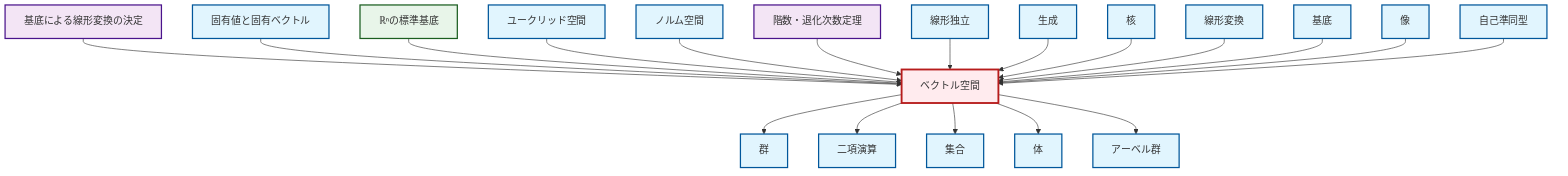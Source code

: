 graph TD
    classDef definition fill:#e1f5fe,stroke:#01579b,stroke-width:2px
    classDef theorem fill:#f3e5f5,stroke:#4a148c,stroke-width:2px
    classDef axiom fill:#fff3e0,stroke:#e65100,stroke-width:2px
    classDef example fill:#e8f5e9,stroke:#1b5e20,stroke-width:2px
    classDef current fill:#ffebee,stroke:#b71c1c,stroke-width:3px
    def-field["体"]:::definition
    def-binary-operation["二項演算"]:::definition
    def-linear-transformation["線形変換"]:::definition
    def-basis["基底"]:::definition
    thm-linear-transformation-basis["基底による線形変換の決定"]:::theorem
    ex-standard-basis-rn["ℝⁿの標準基底"]:::example
    def-vector-space["ベクトル空間"]:::definition
    def-linear-independence["線形独立"]:::definition
    def-kernel["核"]:::definition
    def-normed-vector-space["ノルム空間"]:::definition
    def-group["群"]:::definition
    def-eigenvalue-eigenvector["固有値と固有ベクトル"]:::definition
    def-image["像"]:::definition
    def-endomorphism["自己準同型"]:::definition
    def-set["集合"]:::definition
    def-abelian-group["アーベル群"]:::definition
    thm-rank-nullity["階数・退化次数定理"]:::theorem
    def-span["生成"]:::definition
    def-euclidean-space["ユークリッド空間"]:::definition
    thm-linear-transformation-basis --> def-vector-space
    def-vector-space --> def-group
    def-vector-space --> def-binary-operation
    def-eigenvalue-eigenvector --> def-vector-space
    def-vector-space --> def-set
    ex-standard-basis-rn --> def-vector-space
    def-euclidean-space --> def-vector-space
    def-normed-vector-space --> def-vector-space
    thm-rank-nullity --> def-vector-space
    def-linear-independence --> def-vector-space
    def-span --> def-vector-space
    def-kernel --> def-vector-space
    def-linear-transformation --> def-vector-space
    def-vector-space --> def-field
    def-basis --> def-vector-space
    def-image --> def-vector-space
    def-vector-space --> def-abelian-group
    def-endomorphism --> def-vector-space
    class def-vector-space current